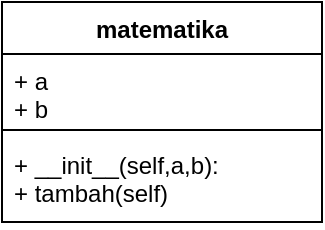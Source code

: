 <mxfile version="20.4.1" type="device" pages="2"><diagram id="C5RBs43oDa-KdzZeNtuy" name="Page-1"><mxGraphModel dx="1108" dy="492" grid="1" gridSize="10" guides="1" tooltips="1" connect="1" arrows="1" fold="1" page="1" pageScale="1" pageWidth="827" pageHeight="1169" math="0" shadow="0"><root><mxCell id="WIyWlLk6GJQsqaUBKTNV-0"/><mxCell id="WIyWlLk6GJQsqaUBKTNV-1" parent="WIyWlLk6GJQsqaUBKTNV-0"/><mxCell id="kFFIh0vOP4GPUuV1mRMh-0" value="matematika" style="swimlane;fontStyle=1;align=center;verticalAlign=top;childLayout=stackLayout;horizontal=1;startSize=26;horizontalStack=0;resizeParent=1;resizeParentMax=0;resizeLast=0;collapsible=1;marginBottom=0;" vertex="1" parent="WIyWlLk6GJQsqaUBKTNV-1"><mxGeometry x="190" y="110" width="160" height="110" as="geometry"/></mxCell><mxCell id="kFFIh0vOP4GPUuV1mRMh-1" value="+ a&#10;+ b" style="text;strokeColor=none;fillColor=none;align=left;verticalAlign=top;spacingLeft=4;spacingRight=4;overflow=hidden;rotatable=0;points=[[0,0.5],[1,0.5]];portConstraint=eastwest;" vertex="1" parent="kFFIh0vOP4GPUuV1mRMh-0"><mxGeometry y="26" width="160" height="34" as="geometry"/></mxCell><mxCell id="kFFIh0vOP4GPUuV1mRMh-2" value="" style="line;strokeWidth=1;fillColor=none;align=left;verticalAlign=middle;spacingTop=-1;spacingLeft=3;spacingRight=3;rotatable=0;labelPosition=right;points=[];portConstraint=eastwest;strokeColor=inherit;" vertex="1" parent="kFFIh0vOP4GPUuV1mRMh-0"><mxGeometry y="60" width="160" height="8" as="geometry"/></mxCell><mxCell id="kFFIh0vOP4GPUuV1mRMh-3" value="+ __init__(self,a,b):&#10;+ tambah(self)" style="text;strokeColor=none;fillColor=none;align=left;verticalAlign=top;spacingLeft=4;spacingRight=4;overflow=hidden;rotatable=0;points=[[0,0.5],[1,0.5]];portConstraint=eastwest;" vertex="1" parent="kFFIh0vOP4GPUuV1mRMh-0"><mxGeometry y="68" width="160" height="42" as="geometry"/></mxCell></root></mxGraphModel></diagram><diagram id="PBNSeic-7w2NlGMMY9-1" name="Page-2"><mxGraphModel dx="1108" dy="492" grid="1" gridSize="10" guides="1" tooltips="1" connect="1" arrows="1" fold="1" page="1" pageScale="1" pageWidth="850" pageHeight="1100" math="0" shadow="0"><root><mxCell id="0"/><mxCell id="1" parent="0"/><mxCell id="CoOZlB1el9ZQmHKHmWVQ-1" value="Buku" style="swimlane;fontStyle=1;align=center;verticalAlign=top;childLayout=stackLayout;horizontal=1;startSize=26;horizontalStack=0;resizeParent=1;resizeParentMax=0;resizeLast=0;collapsible=1;marginBottom=0;" vertex="1" parent="1"><mxGeometry x="180" y="50" width="390" height="150" as="geometry"/></mxCell><mxCell id="CoOZlB1el9ZQmHKHmWVQ-2" value="+ Judul&#10;+ Pengarang&#10;+ Penerbit&#10;+ Tahun" style="text;strokeColor=none;fillColor=none;align=left;verticalAlign=top;spacingLeft=4;spacingRight=4;overflow=hidden;rotatable=0;points=[[0,0.5],[1,0.5]];portConstraint=eastwest;" vertex="1" parent="CoOZlB1el9ZQmHKHmWVQ-1"><mxGeometry y="26" width="390" height="64" as="geometry"/></mxCell><mxCell id="CoOZlB1el9ZQmHKHmWVQ-3" value="" style="line;strokeWidth=1;fillColor=none;align=left;verticalAlign=middle;spacingTop=-1;spacingLeft=3;spacingRight=3;rotatable=0;labelPosition=right;points=[];portConstraint=eastwest;strokeColor=inherit;" vertex="1" parent="CoOZlB1el9ZQmHKHmWVQ-1"><mxGeometry y="90" width="390" height="8" as="geometry"/></mxCell><mxCell id="CoOZlB1el9ZQmHKHmWVQ-4" value="+ __init__(self, Judul, Pengarang, Penerbit, Tahun)&#10;+ tampil(self)" style="text;strokeColor=none;fillColor=none;align=left;verticalAlign=top;spacingLeft=4;spacingRight=4;overflow=hidden;rotatable=0;points=[[0,0.5],[1,0.5]];portConstraint=eastwest;" vertex="1" parent="CoOZlB1el9ZQmHKHmWVQ-1"><mxGeometry y="98" width="390" height="52" as="geometry"/></mxCell></root></mxGraphModel></diagram></mxfile>